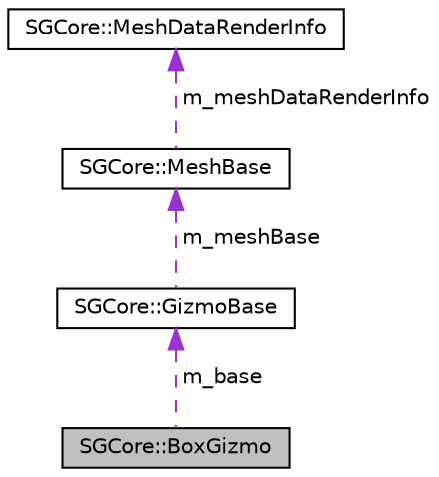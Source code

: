 digraph "SGCore::BoxGizmo"
{
 // LATEX_PDF_SIZE
  edge [fontname="Helvetica",fontsize="10",labelfontname="Helvetica",labelfontsize="10"];
  node [fontname="Helvetica",fontsize="10",shape=record];
  Node1 [label="SGCore::BoxGizmo",height=0.2,width=0.4,color="black", fillcolor="grey75", style="filled", fontcolor="black",tooltip=" "];
  Node2 -> Node1 [dir="back",color="darkorchid3",fontsize="10",style="dashed",label=" m_base" ,fontname="Helvetica"];
  Node2 [label="SGCore::GizmoBase",height=0.2,width=0.4,color="black", fillcolor="white", style="filled",URL="$structSGCore_1_1GizmoBase.html",tooltip=" "];
  Node3 -> Node2 [dir="back",color="darkorchid3",fontsize="10",style="dashed",label=" m_meshBase" ,fontname="Helvetica"];
  Node3 [label="SGCore::MeshBase",height=0.2,width=0.4,color="black", fillcolor="white", style="filled",URL="$structSGCore_1_1MeshBase.html",tooltip=" "];
  Node4 -> Node3 [dir="back",color="darkorchid3",fontsize="10",style="dashed",label=" m_meshDataRenderInfo" ,fontname="Helvetica"];
  Node4 [label="SGCore::MeshDataRenderInfo",height=0.2,width=0.4,color="black", fillcolor="white", style="filled",URL="$structSGCore_1_1MeshDataRenderInfo.html",tooltip=" "];
}

